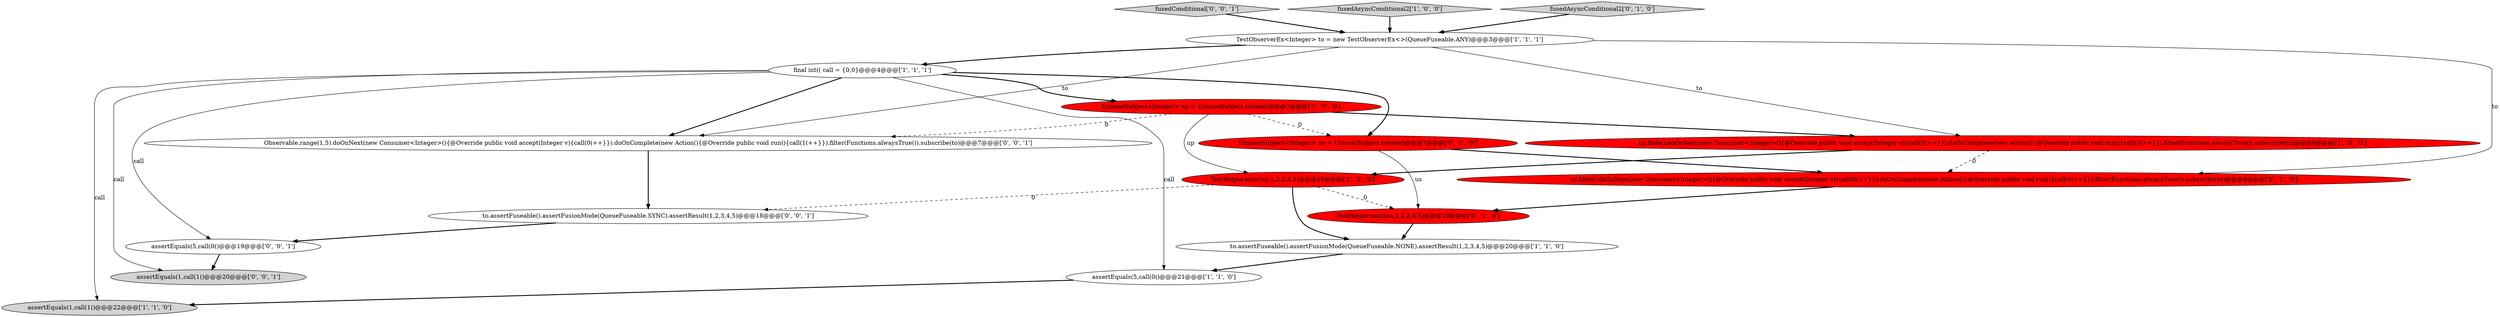digraph {
7 [style = filled, label = "final int(( call = {0,0}@@@4@@@['1', '1', '1']", fillcolor = white, shape = ellipse image = "AAA0AAABBB1BBB"];
8 [style = filled, label = "to.assertFuseable().assertFusionMode(QueueFuseable.NONE).assertResult(1,2,3,4,5)@@@20@@@['1', '1', '0']", fillcolor = white, shape = ellipse image = "AAA0AAABBB1BBB"];
11 [style = filled, label = "UnicastSubject<Integer> us = UnicastSubject.create()@@@7@@@['0', '1', '0']", fillcolor = red, shape = ellipse image = "AAA1AAABBB2BBB"];
14 [style = filled, label = "assertEquals(5,call(0()@@@19@@@['0', '0', '1']", fillcolor = white, shape = ellipse image = "AAA0AAABBB3BBB"];
10 [style = filled, label = "TestHelper.emit(us,1,2,3,4,5)@@@19@@@['0', '1', '0']", fillcolor = red, shape = ellipse image = "AAA1AAABBB2BBB"];
12 [style = filled, label = "us.hide().doOnNext(new Consumer<Integer>(){@Override public void accept(Integer v){call(0(++}}).doOnComplete(new Action(){@Override public void run(){call(1(++}}).filter(Functions.alwaysTrue()).subscribe(to)@@@8@@@['0', '1', '0']", fillcolor = red, shape = ellipse image = "AAA1AAABBB2BBB"];
13 [style = filled, label = "Observable.range(1,5).doOnNext(new Consumer<Integer>(){@Override public void accept(Integer v){call(0(++}}).doOnComplete(new Action(){@Override public void run(){call(1(++}}).filter(Functions.alwaysTrue()).subscribe(to)@@@7@@@['0', '0', '1']", fillcolor = white, shape = ellipse image = "AAA0AAABBB3BBB"];
15 [style = filled, label = "to.assertFuseable().assertFusionMode(QueueFuseable.SYNC).assertResult(1,2,3,4,5)@@@18@@@['0', '0', '1']", fillcolor = white, shape = ellipse image = "AAA0AAABBB3BBB"];
17 [style = filled, label = "fusedConditional['0', '0', '1']", fillcolor = lightgray, shape = diamond image = "AAA0AAABBB3BBB"];
2 [style = filled, label = "fusedAsyncConditional2['1', '0', '0']", fillcolor = lightgray, shape = diamond image = "AAA0AAABBB1BBB"];
9 [style = filled, label = "fusedAsyncConditional2['0', '1', '0']", fillcolor = lightgray, shape = diamond image = "AAA0AAABBB2BBB"];
16 [style = filled, label = "assertEquals(1,call(1()@@@20@@@['0', '0', '1']", fillcolor = lightgray, shape = ellipse image = "AAA0AAABBB3BBB"];
5 [style = filled, label = "TestHelper.emit(up,1,2,3,4,5)@@@19@@@['1', '0', '0']", fillcolor = red, shape = ellipse image = "AAA1AAABBB1BBB"];
1 [style = filled, label = "TestObserverEx<Integer> to = new TestObserverEx<>(QueueFuseable.ANY)@@@3@@@['1', '1', '1']", fillcolor = white, shape = ellipse image = "AAA0AAABBB1BBB"];
3 [style = filled, label = "up.hide().doOnNext(new Consumer<Integer>(){@Override public void accept(Integer v){call(0(++}}).doOnComplete(new Action(){@Override public void run(){call(1(++}}).filter(Functions.alwaysTrue()).subscribe(to)@@@8@@@['1', '0', '0']", fillcolor = red, shape = ellipse image = "AAA1AAABBB1BBB"];
0 [style = filled, label = "UnicastSubject<Integer> up = UnicastSubject.create()@@@7@@@['1', '0', '0']", fillcolor = red, shape = ellipse image = "AAA1AAABBB1BBB"];
6 [style = filled, label = "assertEquals(1,call(1()@@@22@@@['1', '1', '0']", fillcolor = lightgray, shape = ellipse image = "AAA0AAABBB1BBB"];
4 [style = filled, label = "assertEquals(5,call(0()@@@21@@@['1', '1', '0']", fillcolor = white, shape = ellipse image = "AAA0AAABBB1BBB"];
7->13 [style = bold, label=""];
0->3 [style = bold, label=""];
14->16 [style = bold, label=""];
7->14 [style = solid, label="call"];
5->8 [style = bold, label=""];
7->11 [style = bold, label=""];
17->1 [style = bold, label=""];
15->14 [style = bold, label=""];
7->6 [style = solid, label="call"];
4->6 [style = bold, label=""];
2->1 [style = bold, label=""];
7->0 [style = bold, label=""];
11->12 [style = bold, label=""];
0->11 [style = dashed, label="0"];
11->10 [style = solid, label="us"];
1->7 [style = bold, label=""];
3->5 [style = bold, label=""];
12->10 [style = bold, label=""];
3->12 [style = dashed, label="0"];
10->8 [style = bold, label=""];
5->10 [style = dashed, label="0"];
1->12 [style = solid, label="to"];
0->13 [style = dashed, label="0"];
7->16 [style = solid, label="call"];
13->15 [style = bold, label=""];
8->4 [style = bold, label=""];
0->5 [style = solid, label="up"];
1->13 [style = solid, label="to"];
9->1 [style = bold, label=""];
1->3 [style = solid, label="to"];
5->15 [style = dashed, label="0"];
7->4 [style = solid, label="call"];
}
